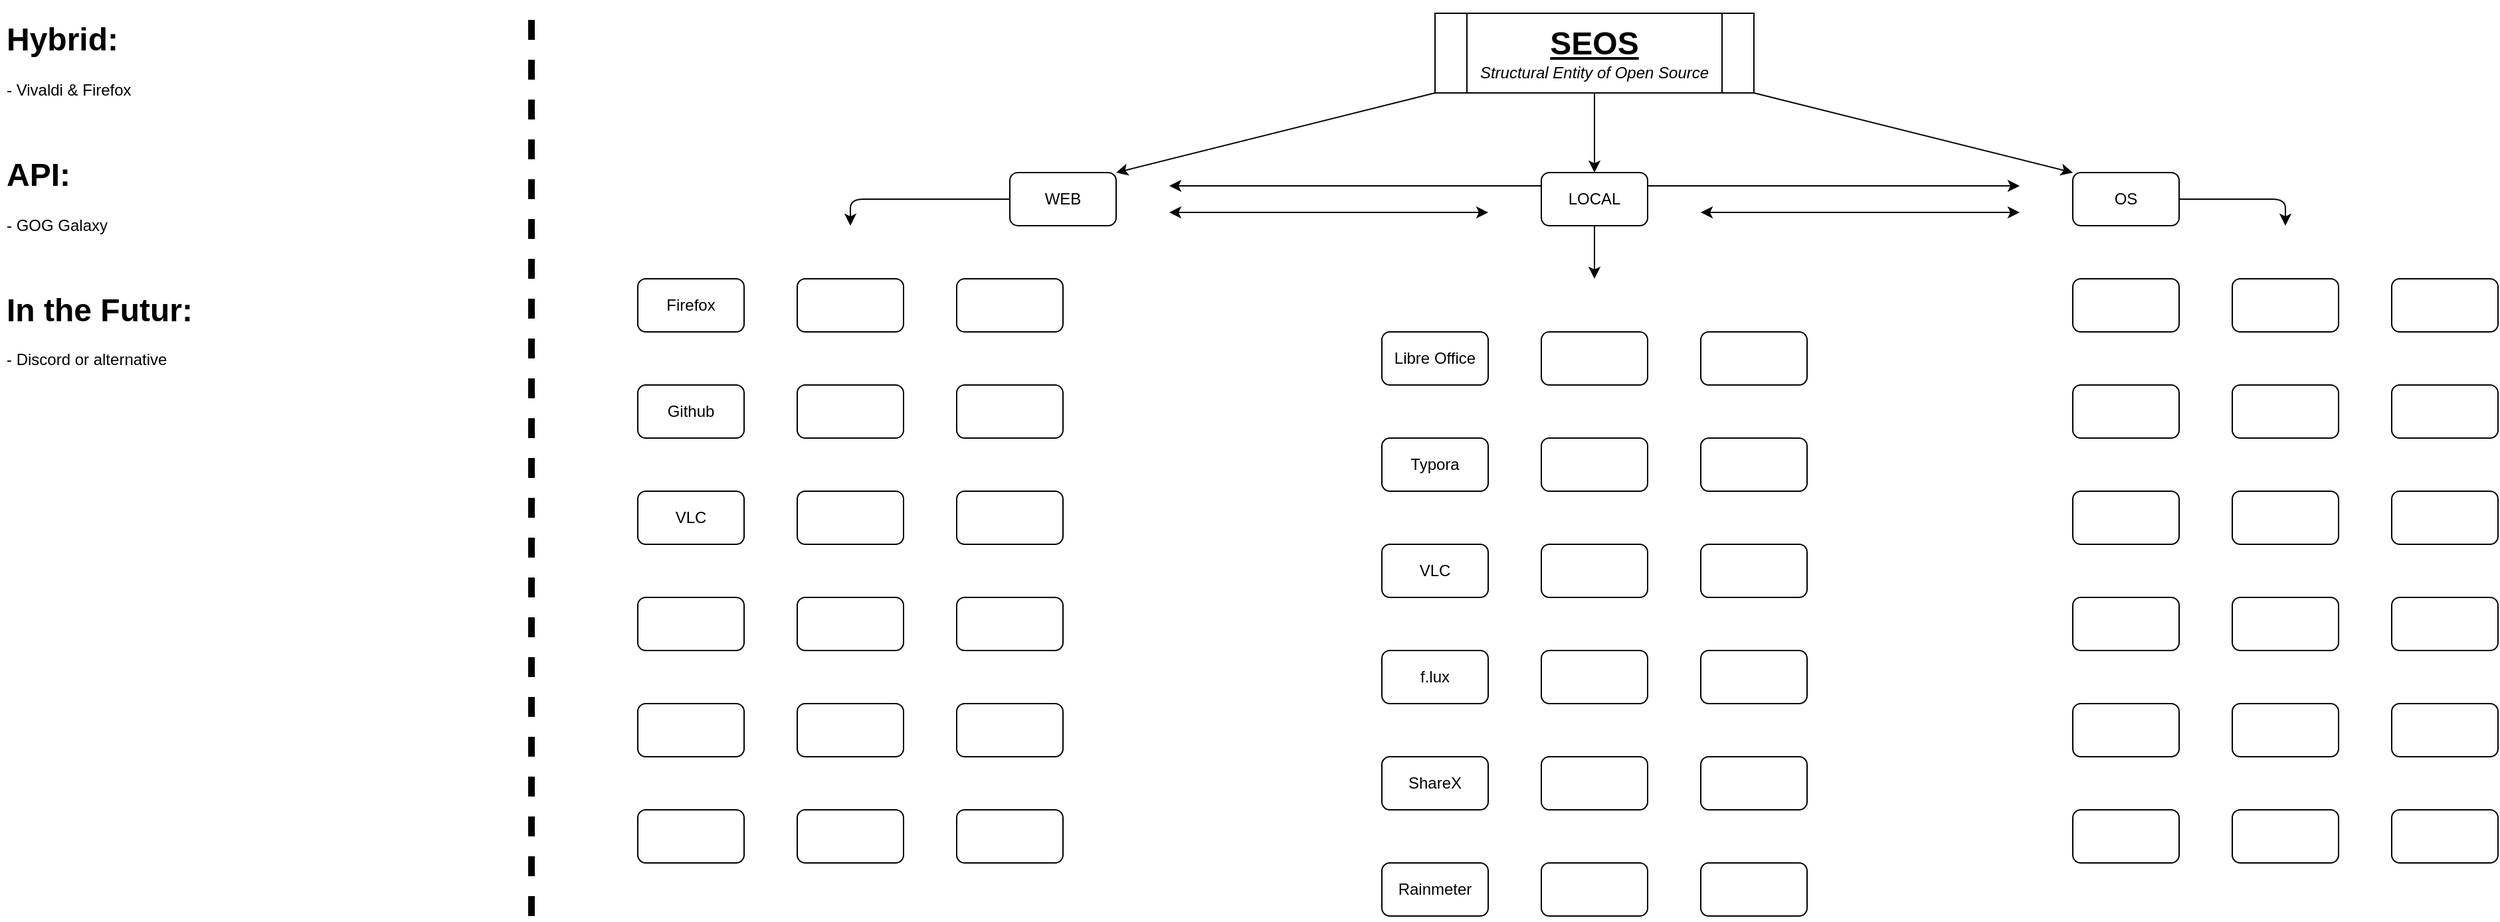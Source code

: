 <mxfile version="14.0.1" type="github">
  <diagram id="dyUUBy_NAAdf6itU9qyx" name="Page-1">
    <mxGraphModel dx="2239" dy="1992" grid="1" gridSize="10" guides="1" tooltips="1" connect="1" arrows="1" fold="1" page="1" pageScale="1" pageWidth="827" pageHeight="1169" math="0" shadow="0">
      <root>
        <mxCell id="0" />
        <mxCell id="1" parent="0" />
        <mxCell id="l-AyB5VLCFYy7J8i2lol-11" style="rounded=1;orthogonalLoop=1;jettySize=auto;html=1;exitX=0;exitY=1;exitDx=0;exitDy=0;entryX=1;entryY=0;entryDx=0;entryDy=0;startArrow=none;startFill=0;" parent="1" source="l-AyB5VLCFYy7J8i2lol-2" target="l-AyB5VLCFYy7J8i2lol-4" edge="1">
          <mxGeometry relative="1" as="geometry" />
        </mxCell>
        <mxCell id="l-AyB5VLCFYy7J8i2lol-12" style="edgeStyle=none;rounded=1;orthogonalLoop=1;jettySize=auto;html=1;exitX=0.5;exitY=1;exitDx=0;exitDy=0;entryX=0.5;entryY=0;entryDx=0;entryDy=0;startArrow=none;startFill=0;" parent="1" source="l-AyB5VLCFYy7J8i2lol-2" target="l-AyB5VLCFYy7J8i2lol-3" edge="1">
          <mxGeometry relative="1" as="geometry" />
        </mxCell>
        <mxCell id="l-AyB5VLCFYy7J8i2lol-13" style="edgeStyle=none;rounded=1;orthogonalLoop=1;jettySize=auto;html=1;exitX=1;exitY=1;exitDx=0;exitDy=0;entryX=0;entryY=0;entryDx=0;entryDy=0;startArrow=none;startFill=0;" parent="1" source="l-AyB5VLCFYy7J8i2lol-2" target="l-AyB5VLCFYy7J8i2lol-5" edge="1">
          <mxGeometry relative="1" as="geometry" />
        </mxCell>
        <mxCell id="l-AyB5VLCFYy7J8i2lol-2" value="&lt;font style=&quot;font-size: 24px&quot;&gt;&lt;u&gt;&lt;b&gt;SEOS&lt;/b&gt;&lt;/u&gt;&lt;/font&gt;&lt;br&gt;&lt;i&gt;Structural Entity of Open Source&lt;/i&gt;" style="shape=process;whiteSpace=wrap;html=1;backgroundOutline=1;" parent="1" vertex="1">
          <mxGeometry x="320" width="240" height="60" as="geometry" />
        </mxCell>
        <mxCell id="l-AyB5VLCFYy7J8i2lol-7" style="edgeStyle=orthogonalEdgeStyle;rounded=1;orthogonalLoop=1;jettySize=auto;html=1;startArrow=classic;startFill=1;" parent="1" edge="1">
          <mxGeometry relative="1" as="geometry">
            <mxPoint x="120" y="150" as="sourcePoint" />
            <mxPoint x="360" y="150" as="targetPoint" />
          </mxGeometry>
        </mxCell>
        <mxCell id="l-AyB5VLCFYy7J8i2lol-23" style="edgeStyle=none;rounded=1;orthogonalLoop=1;jettySize=auto;html=1;startArrow=none;startFill=0;endArrow=classic;endFill=1;" parent="1" source="l-AyB5VLCFYy7J8i2lol-4" edge="1">
          <mxGeometry relative="1" as="geometry">
            <mxPoint x="-120" y="160" as="targetPoint" />
            <Array as="points">
              <mxPoint x="-120" y="140" />
            </Array>
          </mxGeometry>
        </mxCell>
        <mxCell id="l-AyB5VLCFYy7J8i2lol-4" value="WEB" style="rounded=1;whiteSpace=wrap;html=1;" parent="1" vertex="1">
          <mxGeometry y="120" width="80" height="40" as="geometry" />
        </mxCell>
        <mxCell id="l-AyB5VLCFYy7J8i2lol-25" style="edgeStyle=none;rounded=1;orthogonalLoop=1;jettySize=auto;html=1;startArrow=none;startFill=0;endArrow=classic;endFill=1;" parent="1" source="l-AyB5VLCFYy7J8i2lol-5" edge="1">
          <mxGeometry relative="1" as="geometry">
            <mxPoint x="960" y="160" as="targetPoint" />
            <Array as="points">
              <mxPoint x="960" y="140" />
            </Array>
          </mxGeometry>
        </mxCell>
        <mxCell id="l-AyB5VLCFYy7J8i2lol-5" value="OS" style="rounded=1;whiteSpace=wrap;html=1;" parent="1" vertex="1">
          <mxGeometry x="800" y="120" width="80" height="40" as="geometry" />
        </mxCell>
        <mxCell id="l-AyB5VLCFYy7J8i2lol-10" style="edgeStyle=orthogonalEdgeStyle;rounded=1;orthogonalLoop=1;jettySize=auto;html=1;startArrow=classic;startFill=1;endArrow=classic;endFill=1;" parent="1" edge="1">
          <mxGeometry relative="1" as="geometry">
            <mxPoint x="120" y="130" as="sourcePoint" />
            <mxPoint x="760" y="130" as="targetPoint" />
            <Array as="points">
              <mxPoint x="440" y="130" />
              <mxPoint x="440" y="130" />
            </Array>
          </mxGeometry>
        </mxCell>
        <mxCell id="l-AyB5VLCFYy7J8i2lol-14" style="edgeStyle=none;rounded=1;orthogonalLoop=1;jettySize=auto;html=1;exitX=0;exitY=0.5;exitDx=0;exitDy=0;dashed=1;startArrow=classic;startFill=0;endArrow=classic;endFill=0;" parent="1" source="l-AyB5VLCFYy7J8i2lol-4" target="l-AyB5VLCFYy7J8i2lol-4" edge="1">
          <mxGeometry relative="1" as="geometry" />
        </mxCell>
        <mxCell id="l-AyB5VLCFYy7J8i2lol-17" style="edgeStyle=orthogonalEdgeStyle;rounded=1;orthogonalLoop=1;jettySize=auto;html=1;startArrow=classic;startFill=1;" parent="1" edge="1">
          <mxGeometry relative="1" as="geometry">
            <mxPoint x="520" y="150" as="sourcePoint" />
            <mxPoint x="760" y="150" as="targetPoint" />
          </mxGeometry>
        </mxCell>
        <mxCell id="l-AyB5VLCFYy7J8i2lol-24" style="edgeStyle=none;rounded=1;orthogonalLoop=1;jettySize=auto;html=1;startArrow=none;startFill=0;endArrow=classic;endFill=1;" parent="1" source="l-AyB5VLCFYy7J8i2lol-3" edge="1">
          <mxGeometry relative="1" as="geometry">
            <mxPoint x="440" y="200" as="targetPoint" />
          </mxGeometry>
        </mxCell>
        <mxCell id="l-AyB5VLCFYy7J8i2lol-3" value="LOCAL" style="rounded=1;whiteSpace=wrap;html=1;" parent="1" vertex="1">
          <mxGeometry x="400" y="120" width="80" height="40" as="geometry" />
        </mxCell>
        <mxCell id="l-AyB5VLCFYy7J8i2lol-19" value="&lt;h1&gt;Hybrid:&lt;/h1&gt;&lt;p&gt;- Vivaldi &amp;amp; Firefox&lt;/p&gt;&lt;p&gt;&lt;br&gt;&lt;/p&gt;&lt;h1&gt;API:&lt;/h1&gt;&lt;p&gt;- GOG Galaxy&lt;/p&gt;&lt;p&gt;&lt;br&gt;&lt;/p&gt;&lt;h1&gt;In the Futur:&lt;/h1&gt;&lt;div&gt;- Discord or alternative&lt;/div&gt;&lt;div&gt;&lt;br&gt;&lt;/div&gt;&lt;p&gt;&lt;br&gt;&lt;/p&gt;" style="text;html=1;strokeColor=none;fillColor=none;spacing=5;spacingTop=-20;whiteSpace=wrap;overflow=hidden;rounded=0;" parent="1" vertex="1">
          <mxGeometry x="-760" width="360" height="680" as="geometry" />
        </mxCell>
        <mxCell id="l-AyB5VLCFYy7J8i2lol-22" value="Firefox" style="rounded=1;whiteSpace=wrap;html=1;" parent="1" vertex="1">
          <mxGeometry x="-280" y="200" width="80" height="40" as="geometry" />
        </mxCell>
        <mxCell id="cCCFyEzaDmvVcuCcDJ0D-24" value="f.lux" style="rounded=1;whiteSpace=wrap;html=1;" vertex="1" parent="1">
          <mxGeometry x="280" y="480" width="80" height="40" as="geometry" />
        </mxCell>
        <mxCell id="cCCFyEzaDmvVcuCcDJ0D-26" value="" style="rounded=1;whiteSpace=wrap;html=1;" vertex="1" parent="1">
          <mxGeometry x="400" y="400" width="80" height="40" as="geometry" />
        </mxCell>
        <mxCell id="cCCFyEzaDmvVcuCcDJ0D-30" value="Libre Office" style="rounded=1;whiteSpace=wrap;html=1;" vertex="1" parent="1">
          <mxGeometry x="280" y="240" width="80" height="40" as="geometry" />
        </mxCell>
        <mxCell id="cCCFyEzaDmvVcuCcDJ0D-31" value="Typora" style="rounded=1;whiteSpace=wrap;html=1;" vertex="1" parent="1">
          <mxGeometry x="280" y="320" width="80" height="40" as="geometry" />
        </mxCell>
        <mxCell id="cCCFyEzaDmvVcuCcDJ0D-32" value="VLC" style="rounded=1;whiteSpace=wrap;html=1;" vertex="1" parent="1">
          <mxGeometry x="280" y="400" width="80" height="40" as="geometry" />
        </mxCell>
        <mxCell id="cCCFyEzaDmvVcuCcDJ0D-34" value="ShareX" style="rounded=1;whiteSpace=wrap;html=1;" vertex="1" parent="1">
          <mxGeometry x="280" y="560" width="80" height="40" as="geometry" />
        </mxCell>
        <mxCell id="cCCFyEzaDmvVcuCcDJ0D-35" value="Rainmeter" style="rounded=1;whiteSpace=wrap;html=1;" vertex="1" parent="1">
          <mxGeometry x="280" y="640" width="80" height="40" as="geometry" />
        </mxCell>
        <mxCell id="cCCFyEzaDmvVcuCcDJ0D-44" value="VLC" style="rounded=1;whiteSpace=wrap;html=1;" vertex="1" parent="1">
          <mxGeometry x="-280" y="360" width="80" height="40" as="geometry" />
        </mxCell>
        <mxCell id="cCCFyEzaDmvVcuCcDJ0D-66" value="Github" style="rounded=1;whiteSpace=wrap;html=1;" vertex="1" parent="1">
          <mxGeometry x="-280" y="280" width="80" height="40" as="geometry" />
        </mxCell>
        <mxCell id="cCCFyEzaDmvVcuCcDJ0D-89" value="" style="rounded=1;whiteSpace=wrap;html=1;" vertex="1" parent="1">
          <mxGeometry x="400" y="480" width="80" height="40" as="geometry" />
        </mxCell>
        <mxCell id="cCCFyEzaDmvVcuCcDJ0D-91" value="" style="rounded=1;whiteSpace=wrap;html=1;" vertex="1" parent="1">
          <mxGeometry x="400" y="560" width="80" height="40" as="geometry" />
        </mxCell>
        <mxCell id="cCCFyEzaDmvVcuCcDJ0D-92" value="" style="rounded=1;whiteSpace=wrap;html=1;" vertex="1" parent="1">
          <mxGeometry x="400" y="640" width="80" height="40" as="geometry" />
        </mxCell>
        <mxCell id="cCCFyEzaDmvVcuCcDJ0D-93" value="" style="rounded=1;whiteSpace=wrap;html=1;" vertex="1" parent="1">
          <mxGeometry x="400" y="320" width="80" height="40" as="geometry" />
        </mxCell>
        <mxCell id="cCCFyEzaDmvVcuCcDJ0D-94" value="" style="rounded=1;whiteSpace=wrap;html=1;" vertex="1" parent="1">
          <mxGeometry x="520" y="400" width="80" height="40" as="geometry" />
        </mxCell>
        <mxCell id="cCCFyEzaDmvVcuCcDJ0D-95" value="" style="rounded=1;whiteSpace=wrap;html=1;" vertex="1" parent="1">
          <mxGeometry x="520" y="480" width="80" height="40" as="geometry" />
        </mxCell>
        <mxCell id="cCCFyEzaDmvVcuCcDJ0D-96" value="" style="rounded=1;whiteSpace=wrap;html=1;" vertex="1" parent="1">
          <mxGeometry x="520" y="560" width="80" height="40" as="geometry" />
        </mxCell>
        <mxCell id="cCCFyEzaDmvVcuCcDJ0D-97" value="" style="rounded=1;whiteSpace=wrap;html=1;" vertex="1" parent="1">
          <mxGeometry x="520" y="640" width="80" height="40" as="geometry" />
        </mxCell>
        <mxCell id="cCCFyEzaDmvVcuCcDJ0D-98" value="" style="rounded=1;whiteSpace=wrap;html=1;" vertex="1" parent="1">
          <mxGeometry x="520" y="320" width="80" height="40" as="geometry" />
        </mxCell>
        <mxCell id="cCCFyEzaDmvVcuCcDJ0D-99" value="" style="rounded=1;whiteSpace=wrap;html=1;" vertex="1" parent="1">
          <mxGeometry x="520" y="240" width="80" height="40" as="geometry" />
        </mxCell>
        <mxCell id="cCCFyEzaDmvVcuCcDJ0D-100" value="" style="rounded=1;whiteSpace=wrap;html=1;" vertex="1" parent="1">
          <mxGeometry x="800" y="360" width="80" height="40" as="geometry" />
        </mxCell>
        <mxCell id="cCCFyEzaDmvVcuCcDJ0D-101" value="" style="rounded=1;whiteSpace=wrap;html=1;" vertex="1" parent="1">
          <mxGeometry x="800" y="440" width="80" height="40" as="geometry" />
        </mxCell>
        <mxCell id="cCCFyEzaDmvVcuCcDJ0D-102" value="" style="rounded=1;whiteSpace=wrap;html=1;" vertex="1" parent="1">
          <mxGeometry x="800" y="520" width="80" height="40" as="geometry" />
        </mxCell>
        <mxCell id="cCCFyEzaDmvVcuCcDJ0D-103" value="" style="rounded=1;whiteSpace=wrap;html=1;" vertex="1" parent="1">
          <mxGeometry x="800" y="600" width="80" height="40" as="geometry" />
        </mxCell>
        <mxCell id="cCCFyEzaDmvVcuCcDJ0D-104" value="" style="rounded=1;whiteSpace=wrap;html=1;" vertex="1" parent="1">
          <mxGeometry x="800" y="280" width="80" height="40" as="geometry" />
        </mxCell>
        <mxCell id="cCCFyEzaDmvVcuCcDJ0D-105" value="" style="rounded=1;whiteSpace=wrap;html=1;" vertex="1" parent="1">
          <mxGeometry x="800" y="200" width="80" height="40" as="geometry" />
        </mxCell>
        <mxCell id="cCCFyEzaDmvVcuCcDJ0D-106" value="" style="rounded=1;whiteSpace=wrap;html=1;" vertex="1" parent="1">
          <mxGeometry x="920" y="360" width="80" height="40" as="geometry" />
        </mxCell>
        <mxCell id="cCCFyEzaDmvVcuCcDJ0D-107" value="" style="rounded=1;whiteSpace=wrap;html=1;" vertex="1" parent="1">
          <mxGeometry x="920" y="440" width="80" height="40" as="geometry" />
        </mxCell>
        <mxCell id="cCCFyEzaDmvVcuCcDJ0D-108" value="" style="rounded=1;whiteSpace=wrap;html=1;" vertex="1" parent="1">
          <mxGeometry x="920" y="520" width="80" height="40" as="geometry" />
        </mxCell>
        <mxCell id="cCCFyEzaDmvVcuCcDJ0D-109" value="" style="rounded=1;whiteSpace=wrap;html=1;" vertex="1" parent="1">
          <mxGeometry x="920" y="600" width="80" height="40" as="geometry" />
        </mxCell>
        <mxCell id="cCCFyEzaDmvVcuCcDJ0D-110" value="" style="rounded=1;whiteSpace=wrap;html=1;" vertex="1" parent="1">
          <mxGeometry x="920" y="280" width="80" height="40" as="geometry" />
        </mxCell>
        <mxCell id="cCCFyEzaDmvVcuCcDJ0D-111" value="" style="rounded=1;whiteSpace=wrap;html=1;" vertex="1" parent="1">
          <mxGeometry x="920" y="200" width="80" height="40" as="geometry" />
        </mxCell>
        <mxCell id="cCCFyEzaDmvVcuCcDJ0D-112" value="" style="rounded=1;whiteSpace=wrap;html=1;" vertex="1" parent="1">
          <mxGeometry x="1040" y="360" width="80" height="40" as="geometry" />
        </mxCell>
        <mxCell id="cCCFyEzaDmvVcuCcDJ0D-113" value="" style="rounded=1;whiteSpace=wrap;html=1;" vertex="1" parent="1">
          <mxGeometry x="1040" y="440" width="80" height="40" as="geometry" />
        </mxCell>
        <mxCell id="cCCFyEzaDmvVcuCcDJ0D-114" value="" style="rounded=1;whiteSpace=wrap;html=1;" vertex="1" parent="1">
          <mxGeometry x="1040" y="520" width="80" height="40" as="geometry" />
        </mxCell>
        <mxCell id="cCCFyEzaDmvVcuCcDJ0D-115" value="" style="rounded=1;whiteSpace=wrap;html=1;" vertex="1" parent="1">
          <mxGeometry x="1040" y="600" width="80" height="40" as="geometry" />
        </mxCell>
        <mxCell id="cCCFyEzaDmvVcuCcDJ0D-116" value="" style="rounded=1;whiteSpace=wrap;html=1;" vertex="1" parent="1">
          <mxGeometry x="1040" y="280" width="80" height="40" as="geometry" />
        </mxCell>
        <mxCell id="cCCFyEzaDmvVcuCcDJ0D-117" value="" style="rounded=1;whiteSpace=wrap;html=1;" vertex="1" parent="1">
          <mxGeometry x="1040" y="200" width="80" height="40" as="geometry" />
        </mxCell>
        <mxCell id="cCCFyEzaDmvVcuCcDJ0D-118" value="" style="rounded=1;whiteSpace=wrap;html=1;" vertex="1" parent="1">
          <mxGeometry x="-160" y="360" width="80" height="40" as="geometry" />
        </mxCell>
        <mxCell id="cCCFyEzaDmvVcuCcDJ0D-119" value="" style="rounded=1;whiteSpace=wrap;html=1;" vertex="1" parent="1">
          <mxGeometry x="-160" y="440" width="80" height="40" as="geometry" />
        </mxCell>
        <mxCell id="cCCFyEzaDmvVcuCcDJ0D-120" value="" style="rounded=1;whiteSpace=wrap;html=1;" vertex="1" parent="1">
          <mxGeometry x="-160" y="520" width="80" height="40" as="geometry" />
        </mxCell>
        <mxCell id="cCCFyEzaDmvVcuCcDJ0D-121" value="" style="rounded=1;whiteSpace=wrap;html=1;" vertex="1" parent="1">
          <mxGeometry x="-160" y="600" width="80" height="40" as="geometry" />
        </mxCell>
        <mxCell id="cCCFyEzaDmvVcuCcDJ0D-122" value="" style="rounded=1;whiteSpace=wrap;html=1;" vertex="1" parent="1">
          <mxGeometry x="-160" y="280" width="80" height="40" as="geometry" />
        </mxCell>
        <mxCell id="cCCFyEzaDmvVcuCcDJ0D-123" value="" style="rounded=1;whiteSpace=wrap;html=1;" vertex="1" parent="1">
          <mxGeometry x="-160" y="200" width="80" height="40" as="geometry" />
        </mxCell>
        <mxCell id="cCCFyEzaDmvVcuCcDJ0D-124" value="" style="rounded=1;whiteSpace=wrap;html=1;" vertex="1" parent="1">
          <mxGeometry x="-40" y="360" width="80" height="40" as="geometry" />
        </mxCell>
        <mxCell id="cCCFyEzaDmvVcuCcDJ0D-125" value="" style="rounded=1;whiteSpace=wrap;html=1;" vertex="1" parent="1">
          <mxGeometry x="-40" y="440" width="80" height="40" as="geometry" />
        </mxCell>
        <mxCell id="cCCFyEzaDmvVcuCcDJ0D-126" value="" style="rounded=1;whiteSpace=wrap;html=1;" vertex="1" parent="1">
          <mxGeometry x="-40" y="520" width="80" height="40" as="geometry" />
        </mxCell>
        <mxCell id="cCCFyEzaDmvVcuCcDJ0D-127" value="" style="rounded=1;whiteSpace=wrap;html=1;" vertex="1" parent="1">
          <mxGeometry x="-40" y="600" width="80" height="40" as="geometry" />
        </mxCell>
        <mxCell id="cCCFyEzaDmvVcuCcDJ0D-128" value="" style="rounded=1;whiteSpace=wrap;html=1;" vertex="1" parent="1">
          <mxGeometry x="-40" y="280" width="80" height="40" as="geometry" />
        </mxCell>
        <mxCell id="cCCFyEzaDmvVcuCcDJ0D-129" value="" style="rounded=1;whiteSpace=wrap;html=1;" vertex="1" parent="1">
          <mxGeometry x="-40" y="200" width="80" height="40" as="geometry" />
        </mxCell>
        <mxCell id="cCCFyEzaDmvVcuCcDJ0D-130" value="" style="rounded=1;whiteSpace=wrap;html=1;" vertex="1" parent="1">
          <mxGeometry x="-280" y="440" width="80" height="40" as="geometry" />
        </mxCell>
        <mxCell id="cCCFyEzaDmvVcuCcDJ0D-131" value="" style="rounded=1;whiteSpace=wrap;html=1;" vertex="1" parent="1">
          <mxGeometry x="-280" y="520" width="80" height="40" as="geometry" />
        </mxCell>
        <mxCell id="cCCFyEzaDmvVcuCcDJ0D-132" value="" style="rounded=1;whiteSpace=wrap;html=1;" vertex="1" parent="1">
          <mxGeometry x="-280" y="600" width="80" height="40" as="geometry" />
        </mxCell>
        <mxCell id="cCCFyEzaDmvVcuCcDJ0D-134" value="" style="rounded=1;whiteSpace=wrap;html=1;" vertex="1" parent="1">
          <mxGeometry x="400" y="240" width="80" height="40" as="geometry" />
        </mxCell>
        <mxCell id="cCCFyEzaDmvVcuCcDJ0D-136" value="" style="endArrow=none;dashed=1;html=1;strokeWidth=5;" edge="1" parent="1">
          <mxGeometry width="50" height="50" relative="1" as="geometry">
            <mxPoint x="-360" y="680" as="sourcePoint" />
            <mxPoint x="-360" as="targetPoint" />
          </mxGeometry>
        </mxCell>
      </root>
    </mxGraphModel>
  </diagram>
</mxfile>

